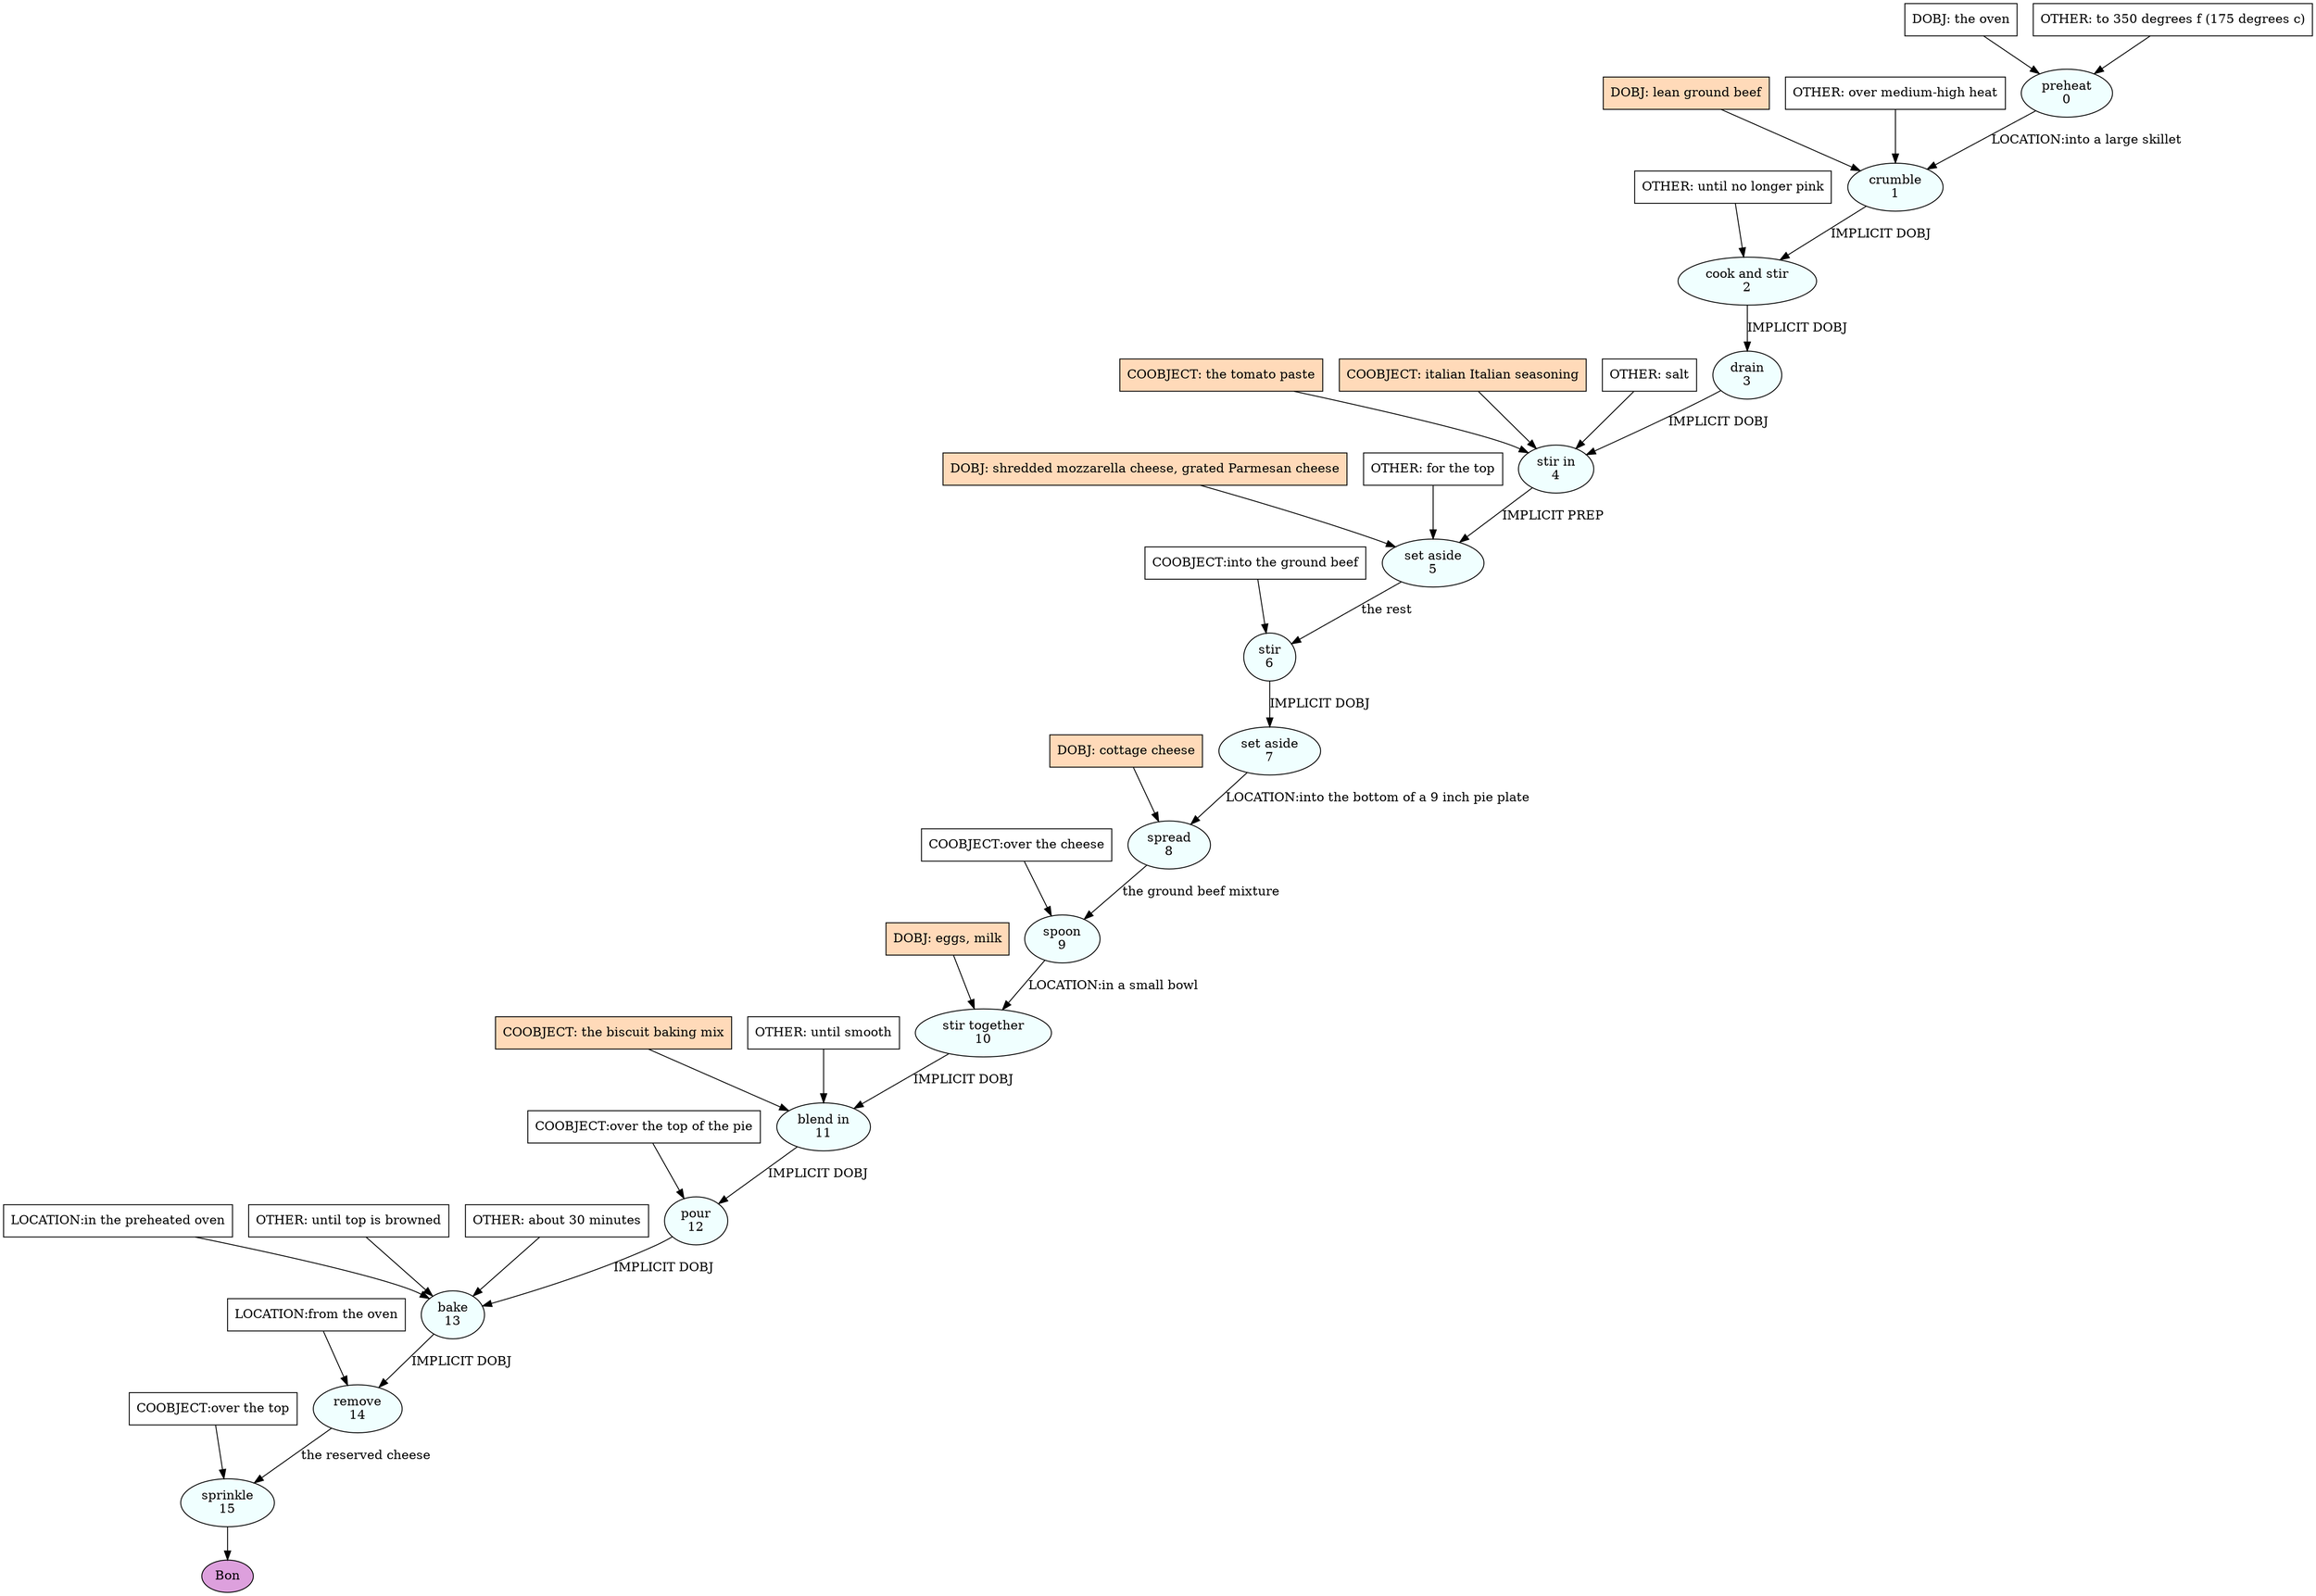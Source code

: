 digraph recipe {
E0[label="preheat
0", shape=oval, style=filled, fillcolor=azure]
E1[label="crumble
1", shape=oval, style=filled, fillcolor=azure]
E2[label="cook and stir
2", shape=oval, style=filled, fillcolor=azure]
E3[label="drain
3", shape=oval, style=filled, fillcolor=azure]
E4[label="stir in
4", shape=oval, style=filled, fillcolor=azure]
E5[label="set aside
5", shape=oval, style=filled, fillcolor=azure]
E6[label="stir
6", shape=oval, style=filled, fillcolor=azure]
E7[label="set aside
7", shape=oval, style=filled, fillcolor=azure]
E8[label="spread
8", shape=oval, style=filled, fillcolor=azure]
E9[label="spoon
9", shape=oval, style=filled, fillcolor=azure]
E10[label="stir together
10", shape=oval, style=filled, fillcolor=azure]
E11[label="blend in
11", shape=oval, style=filled, fillcolor=azure]
E12[label="pour
12", shape=oval, style=filled, fillcolor=azure]
E13[label="bake
13", shape=oval, style=filled, fillcolor=azure]
E14[label="remove
14", shape=oval, style=filled, fillcolor=azure]
E15[label="sprinkle
15", shape=oval, style=filled, fillcolor=azure]
D0[label="DOBJ: the oven", shape=box, style=filled, fillcolor=white]
D0 -> E0
O0_0[label="OTHER: to 350 degrees f (175 degrees c)", shape=box, style=filled, fillcolor=white]
O0_0 -> E0
D1_ing[label="DOBJ: lean ground beef", shape=box, style=filled, fillcolor=peachpuff]
D1_ing -> E1
E0 -> E1 [label="LOCATION:into a large skillet"]
O1_0_0[label="OTHER: over medium-high heat", shape=box, style=filled, fillcolor=white]
O1_0_0 -> E1
E1 -> E2 [label="IMPLICIT DOBJ"]
O2_0_0[label="OTHER: until no longer pink", shape=box, style=filled, fillcolor=white]
O2_0_0 -> E2
E2 -> E3 [label="IMPLICIT DOBJ"]
E3 -> E4 [label="IMPLICIT DOBJ"]
P4_0_ing[label="COOBJECT: the tomato paste", shape=box, style=filled, fillcolor=peachpuff]
P4_0_ing -> E4
P4_1_ing[label="COOBJECT: italian Italian seasoning", shape=box, style=filled, fillcolor=peachpuff]
P4_1_ing -> E4
O4_0_0[label="OTHER: salt", shape=box, style=filled, fillcolor=white]
O4_0_0 -> E4
D5_ing[label="DOBJ: shredded mozzarella cheese, grated Parmesan cheese", shape=box, style=filled, fillcolor=peachpuff]
D5_ing -> E5
E4 -> E5 [label="IMPLICIT PREP"]
O5_0_0[label="OTHER: for the top", shape=box, style=filled, fillcolor=white]
O5_0_0 -> E5
E5 -> E6 [label="the rest"]
P6_0_0[label="COOBJECT:into the ground beef", shape=box, style=filled, fillcolor=white]
P6_0_0 -> E6
E6 -> E7 [label="IMPLICIT DOBJ"]
D8_ing[label="DOBJ: cottage cheese", shape=box, style=filled, fillcolor=peachpuff]
D8_ing -> E8
E7 -> E8 [label="LOCATION:into the bottom of a 9 inch pie plate"]
E8 -> E9 [label="the ground beef mixture"]
P9_0_0[label="COOBJECT:over the cheese", shape=box, style=filled, fillcolor=white]
P9_0_0 -> E9
D10_ing[label="DOBJ: eggs, milk", shape=box, style=filled, fillcolor=peachpuff]
D10_ing -> E10
E9 -> E10 [label="LOCATION:in a small bowl"]
E10 -> E11 [label="IMPLICIT DOBJ"]
P11_0_ing[label="COOBJECT: the biscuit baking mix", shape=box, style=filled, fillcolor=peachpuff]
P11_0_ing -> E11
O11_0_0[label="OTHER: until smooth", shape=box, style=filled, fillcolor=white]
O11_0_0 -> E11
E11 -> E12 [label="IMPLICIT DOBJ"]
P12_0_0[label="COOBJECT:over the top of the pie", shape=box, style=filled, fillcolor=white]
P12_0_0 -> E12
E12 -> E13 [label="IMPLICIT DOBJ"]
P13_0_0[label="LOCATION:in the preheated oven", shape=box, style=filled, fillcolor=white]
P13_0_0 -> E13
O13_0_0[label="OTHER: until top is browned", shape=box, style=filled, fillcolor=white]
O13_0_0 -> E13
O13_1_0[label="OTHER: about 30 minutes", shape=box, style=filled, fillcolor=white]
O13_1_0 -> E13
E13 -> E14 [label="IMPLICIT DOBJ"]
P14_0_0[label="LOCATION:from the oven", shape=box, style=filled, fillcolor=white]
P14_0_0 -> E14
E14 -> E15 [label="the reserved cheese"]
P15_0_0[label="COOBJECT:over the top", shape=box, style=filled, fillcolor=white]
P15_0_0 -> E15
EOR[label="Bon", shape=oval, style=filled, fillcolor=plum]
E15 -> EOR
}
